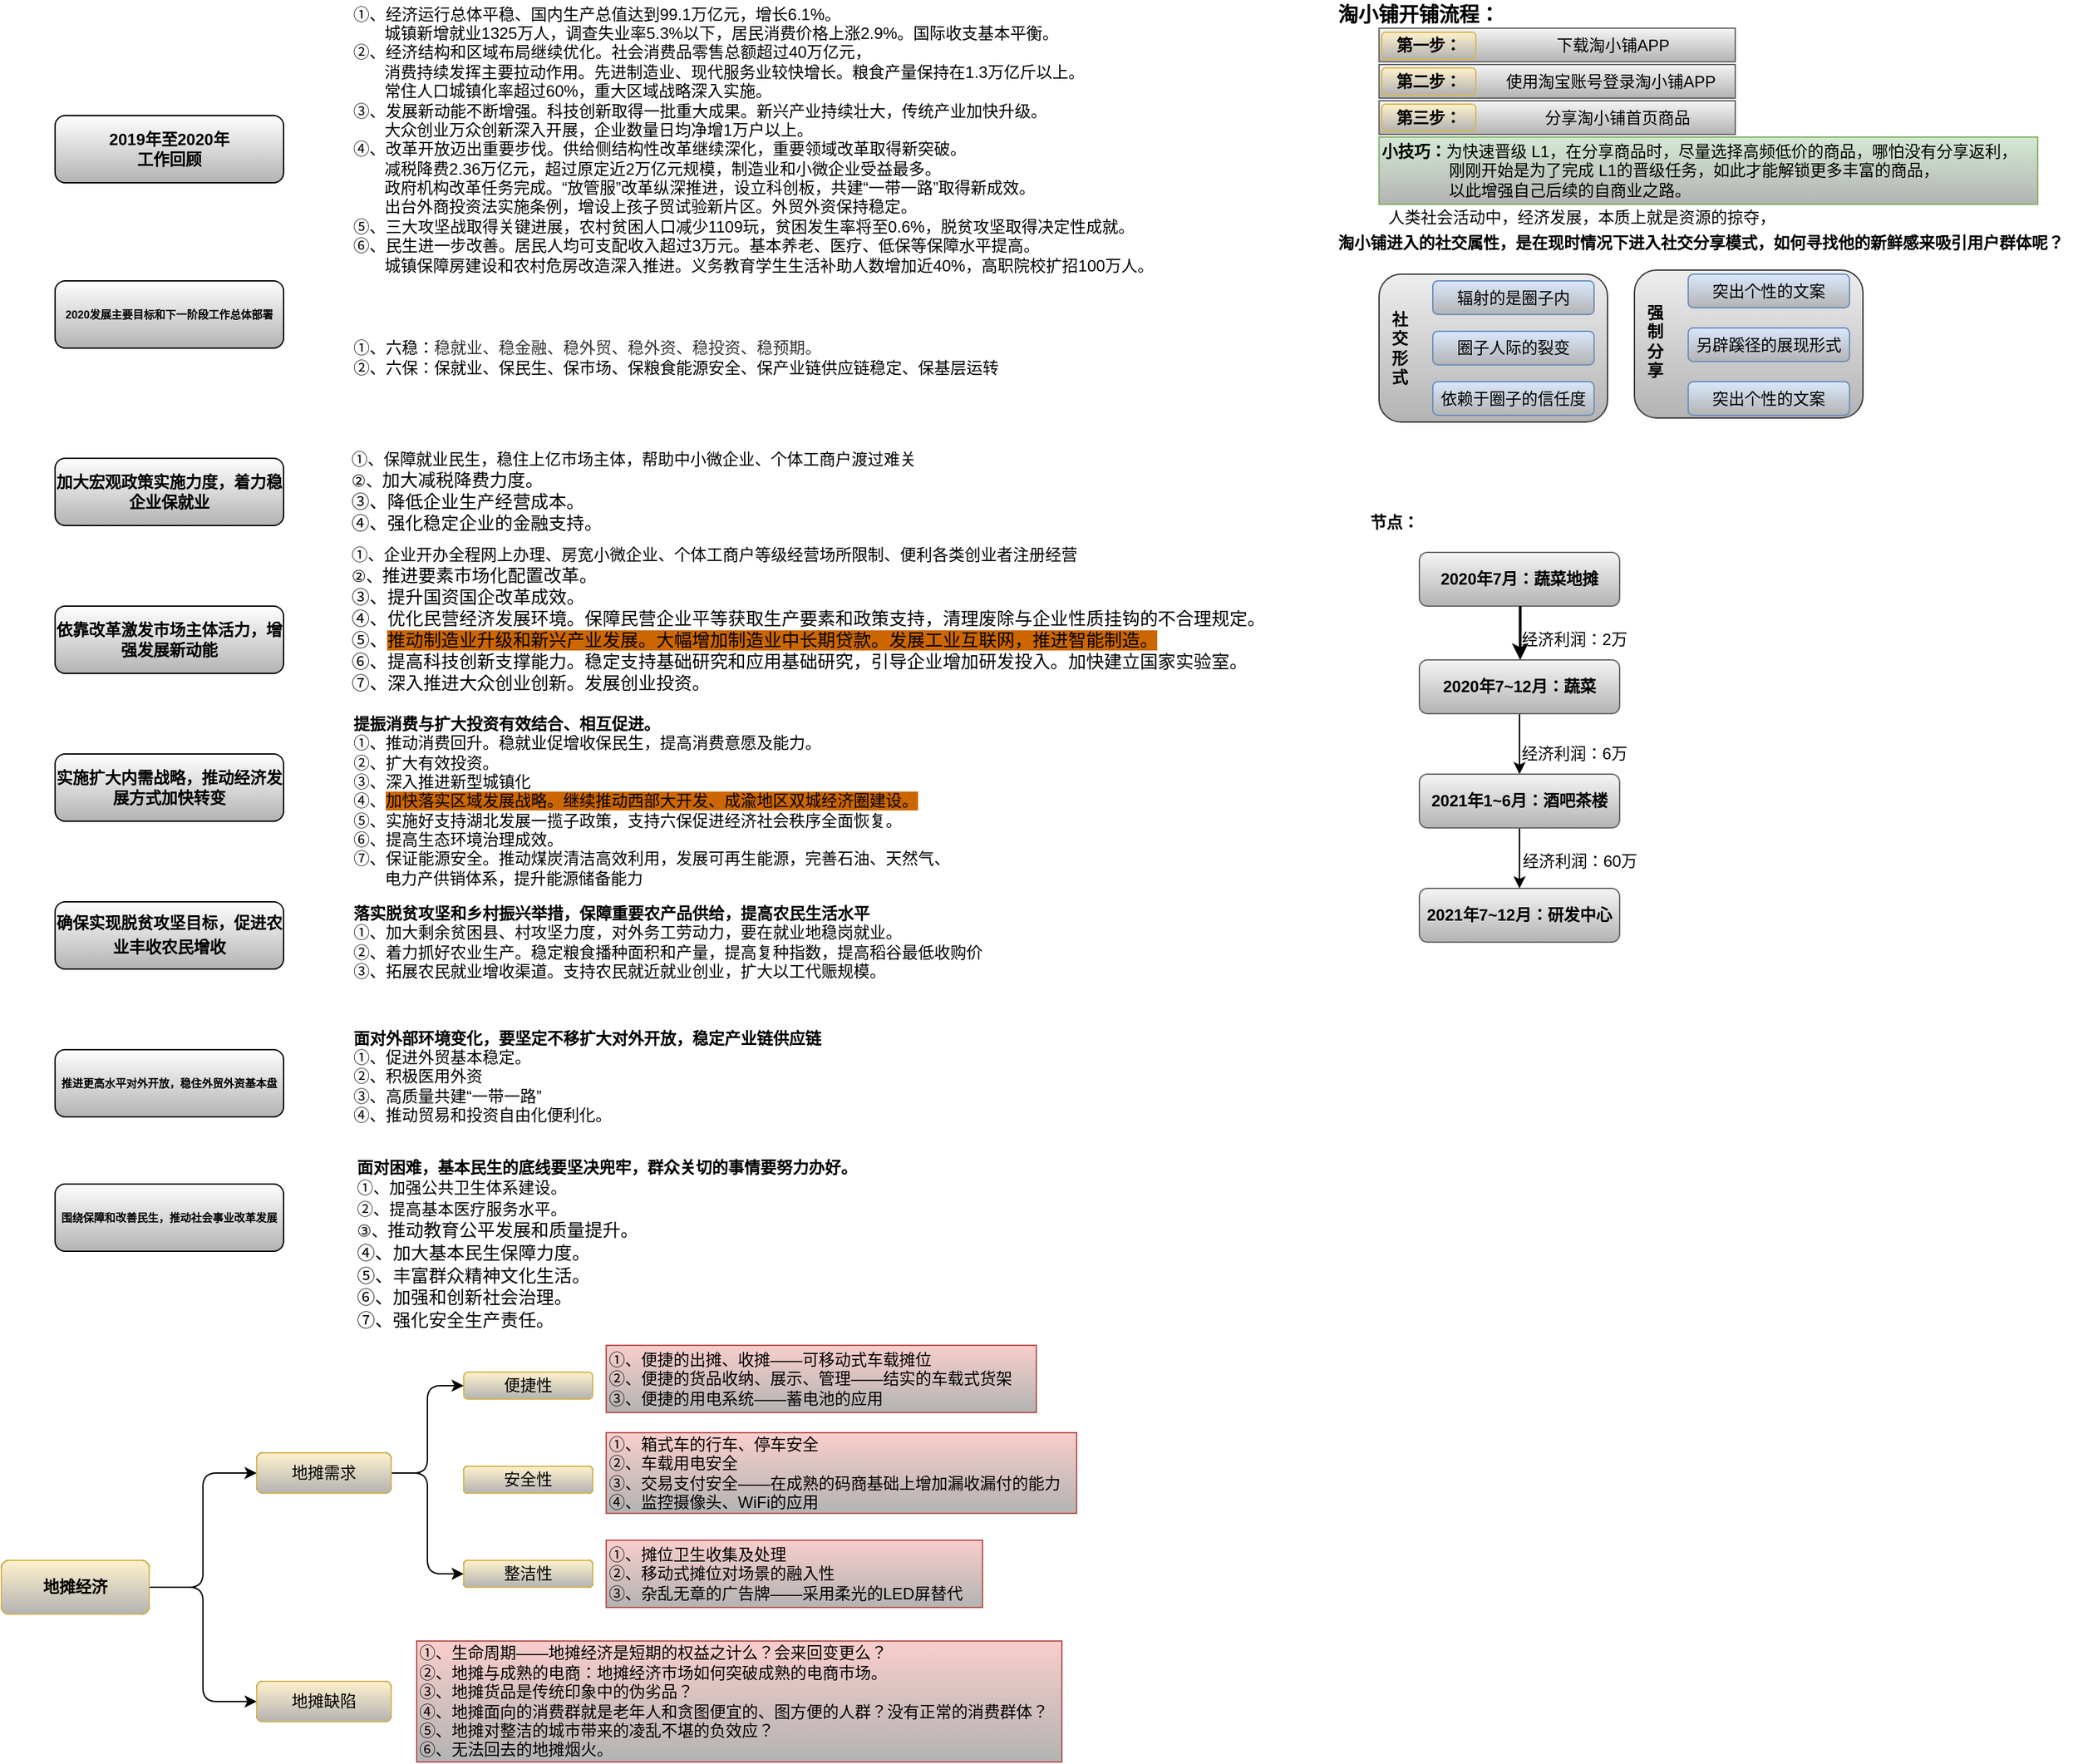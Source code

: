 <mxfile version="13.3.5" type="github">
  <diagram id="1MwcNvDsCMdtUdcm8Kb8" name="第 1 页">
    <mxGraphModel dx="1422" dy="772" grid="1" gridSize="10" guides="1" tooltips="1" connect="1" arrows="1" fold="1" page="1" pageScale="1" pageWidth="827" pageHeight="1169" math="0" shadow="0">
      <root>
        <mxCell id="0" />
        <mxCell id="1" parent="0" />
        <mxCell id="rXQscLowUKTWObVhuTJB-1" value="&amp;nbsp; &amp;nbsp; &amp;nbsp; &amp;nbsp; &amp;nbsp; &amp;nbsp; &amp;nbsp; &amp;nbsp; &amp;nbsp; &amp;nbsp; &amp;nbsp; &amp;nbsp; &amp;nbsp; &amp;nbsp;分享淘小铺首页商品" style="rounded=0;whiteSpace=wrap;html=1;fillColor=#f5f5f5;strokeColor=#666666;gradientColor=#b3b3b3;" parent="1" vertex="1">
          <mxGeometry x="1055" y="164" width="265" height="25" as="geometry" />
        </mxCell>
        <mxCell id="rXQscLowUKTWObVhuTJB-2" value="&amp;nbsp; &amp;nbsp; &amp;nbsp; &amp;nbsp; &amp;nbsp; &amp;nbsp; &amp;nbsp; &amp;nbsp; &amp;nbsp; &amp;nbsp; &amp;nbsp; &amp;nbsp; 使用淘宝账号登录淘小铺APP" style="rounded=0;whiteSpace=wrap;html=1;align=center;fillColor=#f5f5f5;strokeColor=#666666;gradientColor=#b3b3b3;" parent="1" vertex="1">
          <mxGeometry x="1055" y="137" width="265" height="25" as="geometry" />
        </mxCell>
        <mxCell id="rXQscLowUKTWObVhuTJB-3" value="&amp;nbsp; &amp;nbsp; &amp;nbsp; &amp;nbsp; &amp;nbsp; &amp;nbsp; &amp;nbsp; &amp;nbsp; &amp;nbsp; &amp;nbsp; &amp;nbsp; &amp;nbsp; &amp;nbsp;下载淘小铺APP" style="rounded=0;whiteSpace=wrap;html=1;fillColor=#f5f5f5;strokeColor=#666666;gradientColor=#b3b3b3;" parent="1" vertex="1">
          <mxGeometry x="1055" y="110" width="265" height="25" as="geometry" />
        </mxCell>
        <mxCell id="rXQscLowUKTWObVhuTJB-4" value="&lt;div&gt;&lt;div class=&quot;document&quot;&gt;&lt;h6&gt;&lt;span style=&quot;background: transparent ; letter-spacing: 0pt ; vertical-align: baseline&quot;&gt;&lt;font style=&quot;font-size: 12px&quot;&gt;2019年至2020年&lt;br&gt;工作回顾&lt;/font&gt;&lt;/span&gt;&lt;/h6&gt;&lt;/div&gt;&lt;/div&gt;" style="rounded=1;whiteSpace=wrap;html=1;gradientColor=#b3b3b3;" parent="1" vertex="1">
          <mxGeometry x="70" y="175" width="170" height="50" as="geometry" />
        </mxCell>
        <mxCell id="rXQscLowUKTWObVhuTJB-6" value="&lt;div class=&quot;document&quot;&gt;&lt;h6&gt;&lt;div&gt;&lt;div class=&quot;document&quot;&gt;&lt;/div&gt;&lt;/div&gt;&lt;/h6&gt;&lt;h6&gt;&lt;span style=&quot;font-weight: 700 ; font-style: normal ; color: rgb(0 , 0 , 0) ; background: transparent ; letter-spacing: 0pt ; vertical-align: baseline&quot;&gt;&lt;font style=&quot;font-size: 12px&quot;&gt;加大宏观政策实施力度，着力稳企业保就业&lt;/font&gt;&lt;/span&gt;&lt;/h6&gt;&lt;/div&gt;" style="rounded=1;whiteSpace=wrap;html=1;gradientColor=#b3b3b3;" parent="1" vertex="1">
          <mxGeometry x="70" y="430" width="170" height="50" as="geometry" />
        </mxCell>
        <mxCell id="rXQscLowUKTWObVhuTJB-7" value="&lt;div class=&quot;document&quot;&gt;&lt;h6&gt;&lt;div&gt;&lt;div class=&quot;document&quot;&gt;&lt;/div&gt;&lt;/div&gt;&lt;/h6&gt;&lt;h6&gt;&lt;span style=&quot;font-weight: 700 ; font-style: normal ; color: rgb(0 , 0 , 0) ; background: transparent ; letter-spacing: 0pt ; vertical-align: baseline&quot;&gt;&lt;font style=&quot;font-size: 12px&quot;&gt;依靠改革激发市场主体活力，增强发展新动能&lt;/font&gt;&lt;/span&gt;&lt;/h6&gt;&lt;/div&gt;" style="rounded=1;whiteSpace=wrap;html=1;gradientColor=#b3b3b3;" parent="1" vertex="1">
          <mxGeometry x="70" y="540" width="170" height="50" as="geometry" />
        </mxCell>
        <mxCell id="rXQscLowUKTWObVhuTJB-8" value="&lt;div class=&quot;document&quot;&gt;&lt;h6&gt;&lt;div&gt;&lt;div class=&quot;document&quot;&gt;&lt;/div&gt;&lt;/div&gt;&lt;/h6&gt;&lt;h6&gt;&lt;div&gt;&lt;div class=&quot;document&quot;&gt;&lt;/div&gt;&lt;/div&gt;&lt;/h6&gt;&lt;h6&gt;&lt;span style=&quot;font-weight: 700 ; font-style: normal ; color: rgb(0 , 0 , 0) ; background: transparent ; letter-spacing: 0pt ; vertical-align: baseline&quot;&gt;&lt;font style=&quot;font-size: 12px&quot;&gt;实施扩大内需战略，推动经济发展方式加快转变&lt;/font&gt;&lt;/span&gt;&lt;/h6&gt;&lt;/div&gt;" style="rounded=1;whiteSpace=wrap;html=1;gradientColor=#b3b3b3;" parent="1" vertex="1">
          <mxGeometry x="70" y="650" width="170" height="50" as="geometry" />
        </mxCell>
        <mxCell id="rXQscLowUKTWObVhuTJB-9" value="&lt;div class=&quot;document&quot;&gt;&lt;h6&gt;&lt;div&gt;&lt;div class=&quot;document&quot;&gt;&lt;/div&gt;&lt;/div&gt;&lt;/h6&gt;&lt;h6&gt;&lt;div&gt;&lt;div class=&quot;document&quot;&gt;&lt;/div&gt;&lt;/div&gt;&lt;/h6&gt;&lt;h6&gt;&lt;div&gt;&lt;div class=&quot;document&quot;&gt;&lt;/div&gt;&lt;/div&gt;&lt;/h6&gt;&lt;h6&gt;&lt;span style=&quot;font-weight: 700 ; font-style: normal ; color: rgb(0 , 0 , 0) ; background: transparent ; letter-spacing: 0pt ; vertical-align: baseline&quot;&gt;&lt;font style=&quot;font-size: 12px&quot;&gt;确保实现脱贫攻坚目标，促进农业丰收农民增收&lt;/font&gt;&lt;/span&gt;&lt;span style=&quot;font-size: 12pt ; font-family: &amp;#34;microsoft yahei&amp;#34; , , &amp;#34;pingfang sc&amp;#34; , &amp;#34;noto sans cjk sc&amp;#34; , &amp;#34;sf pro&amp;#34; , &amp;#34;roboto&amp;#34; , &amp;#34;droid sans&amp;#34; , &amp;#34;helvetica&amp;#34; , &amp;#34;tahoma&amp;#34; , &amp;#34;arial&amp;#34; , &amp;#34;hiragino sans gb&amp;#34; , &amp;#34;heiti sc&amp;#34; , sans-serif ; font-weight: 700 ; font-style: normal ; color: black ; background: transparent ; letter-spacing: 0pt ; vertical-align: baseline&quot;&gt;&lt;/span&gt;&lt;/h6&gt;&lt;/div&gt;" style="rounded=1;whiteSpace=wrap;html=1;gradientColor=#b3b3b3;" parent="1" vertex="1">
          <mxGeometry x="70" y="760" width="170" height="50" as="geometry" />
        </mxCell>
        <mxCell id="rXQscLowUKTWObVhuTJB-10" value="&lt;div class=&quot;document&quot;&gt;&lt;h6&gt;&lt;div&gt;&lt;div class=&quot;document&quot;&gt;&lt;/div&gt;&lt;/div&gt;&lt;/h6&gt;&lt;h6&gt;&lt;div&gt;&lt;div class=&quot;document&quot;&gt;&lt;/div&gt;&lt;/div&gt;&lt;/h6&gt;&lt;h6&gt;&lt;div&gt;&lt;div class=&quot;document&quot;&gt;&lt;/div&gt;&lt;/div&gt;&lt;/h6&gt;&lt;font style=&quot;font-size: 12px&quot;&gt;&lt;/font&gt;&lt;div&gt;&lt;div class=&quot;document&quot;&gt;&lt;h6&gt;推进更高水平对外开放，稳住外贸外资基本盘&lt;/h6&gt;&lt;/div&gt;&lt;/div&gt;&lt;/div&gt;" style="rounded=1;whiteSpace=wrap;html=1;gradientColor=#b3b3b3;" parent="1" vertex="1">
          <mxGeometry x="70" y="870" width="170" height="50" as="geometry" />
        </mxCell>
        <mxCell id="rXQscLowUKTWObVhuTJB-11" value="&lt;div class=&quot;document&quot;&gt;&lt;h6&gt;&lt;div&gt;&lt;div class=&quot;document&quot;&gt;&lt;/div&gt;&lt;/div&gt;&lt;/h6&gt;&lt;h6&gt;&lt;div&gt;&lt;div class=&quot;document&quot;&gt;&lt;/div&gt;&lt;/div&gt;&lt;/h6&gt;&lt;h6&gt;&lt;div&gt;&lt;div class=&quot;document&quot;&gt;&lt;/div&gt;&lt;/div&gt;&lt;/h6&gt;&lt;font style=&quot;font-size: 12px&quot;&gt;&lt;/font&gt;&lt;div&gt;&lt;div class=&quot;document&quot;&gt;&lt;h6&gt;围绕保障和改善民生，推动社会事业改革发展&lt;/h6&gt;&lt;/div&gt;&lt;/div&gt;&lt;/div&gt;" style="rounded=1;whiteSpace=wrap;html=1;gradientColor=#b3b3b3;" parent="1" vertex="1">
          <mxGeometry x="70" y="970" width="170" height="50" as="geometry" />
        </mxCell>
        <mxCell id="rXQscLowUKTWObVhuTJB-12" value="&amp;nbsp; &amp;nbsp;①、六稳：&lt;span style=&quot;color: rgb(51 , 51 , 51) ; font-family: &amp;#34;arial&amp;#34; ; background-color: rgb(255 , 255 , 255)&quot;&gt;&lt;font style=&quot;font-size: 12px&quot;&gt;稳就业、稳金融、稳外贸、稳外资、稳投资、稳预期。&lt;/font&gt;&lt;/span&gt;&lt;br&gt;&amp;nbsp; &amp;nbsp;②、六保：保就业、保民生、保市场、保粮食能源安全、保产业链供应链稳定、保基层运转" style="text;html=1;align=left;verticalAlign=middle;resizable=0;points=[];autosize=1;gradientColor=#b3b3b3;" parent="1" vertex="1">
          <mxGeometry x="280" y="340" width="510" height="30" as="geometry" />
        </mxCell>
        <mxCell id="rXQscLowUKTWObVhuTJB-13" value="&lt;div style=&quot;text-align: left&quot;&gt;&lt;span&gt;①、保障就业民生，稳住上亿市场主体，帮助中小微企业、个体工商户渡过难关&lt;br&gt;②、&lt;/span&gt;&lt;span style=&quot;background-color: transparent ; font-size: 10pt ; letter-spacing: 0pt ; text-indent: 42.667px&quot;&gt;加大减税降费力度。&lt;/span&gt;&lt;/div&gt;&lt;div style=&quot;text-align: left&quot;&gt;&lt;span style=&quot;background-color: transparent ; font-size: 10pt ; letter-spacing: 0pt ; text-indent: 42.667px&quot;&gt;③、&lt;/span&gt;&lt;span style=&quot;background-color: transparent ; font-size: 10pt ; letter-spacing: 0pt ; text-indent: 42.667px&quot;&gt;降低企业生产经营成本。&lt;/span&gt;&lt;/div&gt;&lt;div style=&quot;text-align: left&quot;&gt;&lt;span style=&quot;background-color: transparent ; font-size: 10pt ; letter-spacing: 0pt ; text-indent: 42.667px&quot;&gt;④、强化稳定企业的金融支持。&lt;/span&gt;&lt;/div&gt;" style="text;html=1;align=center;verticalAlign=middle;resizable=0;points=[];autosize=1;gradientColor=#b3b3b3;" parent="1" vertex="1">
          <mxGeometry x="280" y="425" width="440" height="60" as="geometry" />
        </mxCell>
        <mxCell id="rXQscLowUKTWObVhuTJB-14" value="&lt;div style=&quot;text-align: left&quot;&gt;&lt;span&gt;①、企业开办全程网上办理、房宽小微企业、个体工商户等级经营场所限制、便利各类创业者注册经营&lt;/span&gt;&lt;/div&gt;&lt;div style=&quot;text-align: left&quot;&gt;&lt;span&gt;②、&lt;/span&gt;&lt;span style=&quot;background-color: transparent ; font-size: 10pt ; letter-spacing: 0pt ; text-indent: 42.667px&quot;&gt;推进要素市场化配置改革。&lt;br&gt;③、提升国资国企改革成效。&lt;/span&gt;&lt;/div&gt;&lt;div style=&quot;text-align: left&quot;&gt;&lt;span style=&quot;background-color: transparent ; font-size: 10pt ; letter-spacing: 0pt ; text-indent: 42.667px&quot;&gt;④、优化民营经济发展环境。保障民营企业平等获取生产要素和政策支持，清理废除与企业性质挂钩的不合理规定。&lt;/span&gt;&lt;/div&gt;&lt;div style=&quot;text-align: left&quot;&gt;&lt;span style=&quot;font-size: 10pt ; letter-spacing: 0pt ; text-indent: 42.667px&quot;&gt;⑤、&lt;font style=&quot;background-color: rgb(204 , 102 , 0)&quot;&gt;推动制造业升级和新兴产业发展。大幅增加制造业中长期贷款。发展工业互联网，推进智能制造。&lt;/font&gt;&lt;br&gt;⑥、提高科技创新支撑能力。稳定支持基础研究和应用基础研究，引导企业增加研发投入。加快建立国家实验室。&lt;br&gt;⑦、深入推进大众创业创新。发展创业投资。&lt;/span&gt;&lt;/div&gt;" style="text;html=1;align=center;verticalAlign=middle;resizable=0;points=[];autosize=1;gradientColor=#b3b3b3;" parent="1" vertex="1">
          <mxGeometry x="280" y="500" width="700" height="100" as="geometry" />
        </mxCell>
        <mxCell id="rXQscLowUKTWObVhuTJB-15" value="&lt;b&gt;提振消费与扩大投资有效结合、相互促进。&lt;/b&gt;&lt;br&gt;①、推动消费回升。稳就业促增收保民生，提高消费意愿及能力。&lt;br&gt;②、扩大有效投资。&lt;br&gt;③、深入推进新型城镇化&lt;br&gt;④、&lt;span style=&quot;background-color: rgb(204 , 102 , 0)&quot;&gt;加快落实区域发展战略。继续推动西部大开发、成渝地区双城经济圈建设。&lt;/span&gt;&lt;br&gt;⑤、实施好支持湖北发展一揽子政策，支持六保促进经济社会秩序全面恢复。&lt;br&gt;⑥、提高生态环境治理成效。&lt;br&gt;⑦、保证能源安全。推动煤炭清洁高效利用，发展可再生能源，完善石油、天然气、&lt;br&gt;&amp;nbsp; &amp;nbsp; &amp;nbsp; &amp;nbsp;电力产供销体系，提升能源储备能力" style="text;html=1;align=left;verticalAlign=middle;resizable=0;points=[];autosize=1;gradientColor=#b3b3b3;" parent="1" vertex="1">
          <mxGeometry x="290" y="620" width="460" height="130" as="geometry" />
        </mxCell>
        <mxCell id="rXQscLowUKTWObVhuTJB-16" value="&lt;b&gt;落实脱贫攻坚和乡村振兴举措，保障重要农产品供给，提高农民生活水平&lt;br&gt;&lt;/b&gt;①、加大剩余贫困县、村攻坚力度，对外务工劳动力，要在就业地稳岗就业。&lt;br&gt;②、着力抓好农业生产。稳定粮食播种面积和产量，提高复种指数，提高稻谷最低收购价&lt;br&gt;③、拓展农民就业增收渠道。支持农民就近就业创业，扩大以工代赈规模。" style="text;html=1;align=left;verticalAlign=middle;resizable=0;points=[];autosize=1;gradientColor=#b3b3b3;" parent="1" vertex="1">
          <mxGeometry x="290" y="760" width="480" height="60" as="geometry" />
        </mxCell>
        <mxCell id="rXQscLowUKTWObVhuTJB-17" value="&lt;b&gt;面对外部环境变化，要坚定不移扩大对外开放，稳定产业链供应链&lt;/b&gt;&lt;br&gt;①、促进外贸基本稳定。&lt;br&gt;②、积极医用外资&lt;br&gt;③、高质量共建“一带一路”&lt;br&gt;④、推动贸易和投资自由化便利化。" style="text;html=1;align=left;verticalAlign=middle;resizable=0;points=[];autosize=1;gradientColor=#b3b3b3;" parent="1" vertex="1">
          <mxGeometry x="290" y="850" width="360" height="80" as="geometry" />
        </mxCell>
        <mxCell id="rXQscLowUKTWObVhuTJB-18" value="&lt;div style=&quot;text-align: left&quot;&gt;&lt;span&gt;①、经济运行总体平稳、国内生产总值达到99.1万亿元，增长6.1%。&lt;/span&gt;&lt;/div&gt;&lt;font style=&quot;font-size: 12px&quot;&gt;&lt;div style=&quot;text-align: left&quot;&gt;&lt;span&gt;&amp;nbsp; &amp;nbsp; &amp;nbsp; &amp;nbsp;城镇新增就业1325万人，调查失业率5.3%以下，居民消费价格上涨2.9%。国际收支基本平衡。&lt;/span&gt;&lt;/div&gt;&lt;div style=&quot;text-align: left&quot;&gt;&lt;span&gt;②、经济结构和区域布局继续优化。社会消费品零售总额超过40万亿元，&lt;br&gt;&amp;nbsp; &amp;nbsp; &amp;nbsp; &amp;nbsp;消费持续发挥主要拉动作用。先进制造业、现代服务业较快增长。粮食产量保持在1.3万亿斤以上。&lt;br&gt;&amp;nbsp; &amp;nbsp; &amp;nbsp; &amp;nbsp;常住人口城镇化率超过60%，重大区域战略深入实施。&lt;br&gt;③、发展新动能不断增强。科技创新取得一批重大成果。新兴产业持续壮大，传统产业加快升级。&lt;br&gt;&amp;nbsp; &amp;nbsp; &amp;nbsp; &amp;nbsp;大众创业万众创新深入开展，企业数量日均净增1万户以上。&lt;/span&gt;&lt;/div&gt;&lt;div style=&quot;text-align: left&quot;&gt;&lt;span&gt;④、改革开放迈出重要步伐。供给侧结构性改革继续深化，重要领域改革取得新突破。&lt;/span&gt;&lt;/div&gt;&lt;div style=&quot;text-align: left&quot;&gt;&lt;span&gt;&amp;nbsp; &amp;nbsp; &amp;nbsp; &amp;nbsp;减税降费2.36万亿元，超过原定近2万亿元规模，制造业和小微企业受益最多。&lt;br&gt;&amp;nbsp; &amp;nbsp; &amp;nbsp; &amp;nbsp;政府机构改革任务完成。“放管服”改革纵深推进，设立科创板，共建“一带一路”取得新成效。&lt;/span&gt;&lt;/div&gt;&lt;div style=&quot;text-align: left&quot;&gt;&lt;span&gt;&amp;nbsp; &amp;nbsp; &amp;nbsp; &amp;nbsp;出台外商投资法实施条例，增设上孩子贸试验新片区。外贸外资保持稳定。&lt;/span&gt;&lt;/div&gt;&lt;div style=&quot;text-align: left&quot;&gt;&lt;span&gt;⑤、三大攻坚战取得关键进展，农村贫困人口减少1109玩，贫困发生率将至0.6%，脱贫攻坚取得决定性成就。&lt;/span&gt;&lt;/div&gt;&lt;div style=&quot;text-align: left&quot;&gt;&lt;span&gt;⑥、民生进一步改善。居民人均可支配收入超过3万元。基本养老、医疗、低保等保障水平提高。&lt;/span&gt;&lt;/div&gt;&lt;div style=&quot;text-align: left&quot;&gt;&lt;span&gt;&amp;nbsp; &amp;nbsp; &amp;nbsp; &amp;nbsp;城镇保障房建设和农村危房改造深入推进。义务教育学生生活补助人数增加近40%，高职院校扩招100万人。&lt;/span&gt;&lt;/div&gt;&lt;div style=&quot;text-align: left&quot;&gt;&lt;span&gt;&lt;br&gt;&lt;/span&gt;&lt;/div&gt;&lt;/font&gt;" style="text;html=1;align=center;verticalAlign=middle;resizable=0;points=[];autosize=1;gradientColor=#b3b3b3;" parent="1" vertex="1">
          <mxGeometry x="284" y="90" width="610" height="220" as="geometry" />
        </mxCell>
        <mxCell id="rXQscLowUKTWObVhuTJB-19" value="&lt;div class=&quot;document&quot;&gt;&lt;p class=&quot;paragraph text-align-type-left pap-line-1.3 pap-line-rule-auto pap-spacing-before-0pt pap-spacing-after-0pt pap-firstline-indent-32pt&quot; style=&quot;line-height: 130% ; margin-top: 0px ; margin-bottom: 0px ; text-indent: 42.667px&quot;&gt;&lt;span style=&quot;background: transparent ; letter-spacing: 0pt ; vertical-align: baseline&quot;&gt;&lt;b&gt;&lt;font style=&quot;font-size: 12px&quot;&gt;面对困难，基本民生的底线要坚决兜牢，群众关切的事情要努力办好。&lt;/font&gt;&lt;/b&gt;&lt;/span&gt;&lt;/p&gt;&lt;p class=&quot;paragraph text-align-type-left pap-line-1.3 pap-line-rule-auto pap-spacing-before-0pt pap-spacing-after-0pt pap-firstline-indent-32pt&quot; style=&quot;line-height: 130% ; margin-top: 0px ; margin-bottom: 0px ; text-indent: 42.667px&quot;&gt;&lt;span style=&quot;background: transparent ; letter-spacing: 0pt ; vertical-align: baseline&quot;&gt;&lt;font style=&quot;font-size: 12px&quot;&gt;①、加强公共卫生体系建设。&lt;/font&gt;&lt;/span&gt;&lt;/p&gt;&lt;p class=&quot;paragraph text-align-type-left pap-line-1.3 pap-line-rule-auto pap-spacing-before-0pt pap-spacing-after-0pt pap-firstline-indent-32pt&quot; style=&quot;line-height: 130% ; margin-top: 0px ; margin-bottom: 0px ; text-indent: 42.667px&quot;&gt;&lt;span style=&quot;background: transparent ; letter-spacing: 0pt ; vertical-align: baseline&quot;&gt;&lt;font style=&quot;font-size: 12px&quot;&gt;②、提高基本医疗服务水平。&lt;/font&gt;&lt;/span&gt;&lt;/p&gt;&lt;p class=&quot;paragraph text-align-type-left pap-line-1.3 pap-line-rule-auto pap-spacing-before-0pt pap-spacing-after-0pt pap-firstline-indent-32pt&quot; style=&quot;line-height: 130% ; margin-top: 0px ; margin-bottom: 0px ; text-indent: 42.667px&quot;&gt;③、&lt;span style=&quot;background-color: transparent ; font-size: 10pt ; letter-spacing: 0pt ; text-indent: 42.667px&quot;&gt;推动教育公平发展和质量提升。&lt;/span&gt;&lt;/p&gt;&lt;p class=&quot;paragraph text-align-type-left pap-line-1.3 pap-line-rule-auto pap-spacing-before-0pt pap-spacing-after-0pt pap-firstline-indent-32pt&quot; style=&quot;line-height: 130% ; margin-top: 0px ; margin-bottom: 0px ; text-indent: 42.667px&quot;&gt;&lt;span style=&quot;background-color: transparent ; font-size: 10pt ; letter-spacing: 0pt ; text-indent: 42.667px&quot;&gt;④、&lt;/span&gt;&lt;span style=&quot;background-color: transparent ; font-size: 10pt ; letter-spacing: 0pt ; text-indent: 42.667px&quot;&gt;加大基本民生保障力度。&lt;/span&gt;&lt;/p&gt;&lt;p class=&quot;paragraph text-align-type-left pap-line-1.3 pap-line-rule-auto pap-spacing-before-0pt pap-spacing-after-0pt pap-firstline-indent-32pt&quot; style=&quot;line-height: 130% ; margin-top: 0px ; margin-bottom: 0px ; text-indent: 42.667px&quot;&gt;&lt;span style=&quot;background-color: transparent ; font-size: 10pt ; letter-spacing: 0pt ; text-indent: 42.667px&quot;&gt;⑤、&lt;/span&gt;&lt;span style=&quot;background-color: transparent ; font-size: 10pt ; letter-spacing: 0pt ; text-indent: 42.667px&quot;&gt;丰富群众精神文化生活。&lt;/span&gt;&lt;/p&gt;&lt;p class=&quot;paragraph text-align-type-left pap-line-1.3 pap-line-rule-auto pap-spacing-before-0pt pap-spacing-after-0pt pap-firstline-indent-32pt&quot; style=&quot;line-height: 130% ; margin-top: 0px ; margin-bottom: 0px ; text-indent: 42.667px&quot;&gt;&lt;span style=&quot;background-color: transparent ; font-size: 10pt ; letter-spacing: 0pt ; text-indent: 42.667px&quot;&gt;⑥、加强和创新社会治理。&lt;/span&gt;&lt;/p&gt;&lt;p class=&quot;paragraph text-align-type-left pap-line-1.3 pap-line-rule-auto pap-spacing-before-0pt pap-spacing-after-0pt pap-firstline-indent-32pt&quot; style=&quot;line-height: 130% ; margin-top: 0px ; margin-bottom: 0px ; text-indent: 42.667px&quot;&gt;&lt;span style=&quot;background-color: transparent ; font-size: 10pt ; letter-spacing: 0pt ; text-indent: 42.667px&quot;&gt;⑦、强化安全生产责任。&lt;/span&gt;&lt;/p&gt;&lt;/div&gt;" style="text;html=1;align=left;verticalAlign=middle;resizable=0;points=[];autosize=1;gradientColor=#b3b3b3;" parent="1" vertex="1">
          <mxGeometry x="250" y="950" width="430" height="130" as="geometry" />
        </mxCell>
        <mxCell id="rXQscLowUKTWObVhuTJB-20" value="地摊经济" style="rounded=1;whiteSpace=wrap;html=1;fontStyle=1;gradientColor=#b3b3b3;" parent="1" vertex="1">
          <mxGeometry x="30" y="1250" width="110" height="40" as="geometry" />
        </mxCell>
        <mxCell id="rXQscLowUKTWObVhuTJB-21" value="地摊需求" style="rounded=1;whiteSpace=wrap;html=1;gradientColor=#b3b3b3;" parent="1" vertex="1">
          <mxGeometry x="220" y="1170" width="100" height="30" as="geometry" />
        </mxCell>
        <mxCell id="rXQscLowUKTWObVhuTJB-22" value="地摊缺陷" style="rounded=1;whiteSpace=wrap;html=1;gradientColor=#b3b3b3;" parent="1" vertex="1">
          <mxGeometry x="220" y="1340" width="100" height="30" as="geometry" />
        </mxCell>
        <mxCell id="rXQscLowUKTWObVhuTJB-23" value="便捷性" style="rounded=1;whiteSpace=wrap;html=1;fillColor=#fff2cc;strokeColor=#d6b656;gradientColor=#b3b3b3;" parent="1" vertex="1">
          <mxGeometry x="374" y="1110" width="96" height="20" as="geometry" />
        </mxCell>
        <mxCell id="rXQscLowUKTWObVhuTJB-24" value="安全性" style="rounded=1;whiteSpace=wrap;html=1;gradientColor=#b3b3b3;" parent="1" vertex="1">
          <mxGeometry x="374" y="1180" width="96" height="20" as="geometry" />
        </mxCell>
        <mxCell id="rXQscLowUKTWObVhuTJB-25" value="整洁性" style="rounded=1;whiteSpace=wrap;html=1;gradientColor=#b3b3b3;" parent="1" vertex="1">
          <mxGeometry x="374" y="1250" width="96" height="20" as="geometry" />
        </mxCell>
        <mxCell id="rXQscLowUKTWObVhuTJB-26" value="①、便捷的出摊、收摊——可移动式车载摊位&lt;br&gt;②、便捷的货品收纳、展示、管理——结实的车载式货架&lt;br&gt;③、便捷的用电系统——蓄电池的应用" style="text;html=1;align=left;verticalAlign=middle;resizable=0;points=[];autosize=1;gradientColor=#b3b3b3;" parent="1" vertex="1">
          <mxGeometry x="480" y="1090" width="320" height="50" as="geometry" />
        </mxCell>
        <mxCell id="rXQscLowUKTWObVhuTJB-27" value="①、箱式车的行车、停车安全&lt;br&gt;②、车载用电安全&lt;br&gt;③、交易支付安全——在成熟的码商基础上增加漏收漏付的能力&lt;br&gt;④、监控摄像头、WiFi的应用" style="text;html=1;align=left;verticalAlign=middle;resizable=0;points=[];autosize=1;gradientColor=#b3b3b3;" parent="1" vertex="1">
          <mxGeometry x="480" y="1155" width="350" height="60" as="geometry" />
        </mxCell>
        <mxCell id="rXQscLowUKTWObVhuTJB-28" value="①、摊位卫生收集及处理&lt;br&gt;②、移动式摊位对场景的融入性&lt;br&gt;③、杂乱无章的广告牌——采用柔光的LED屏替代" style="text;html=1;align=left;verticalAlign=middle;resizable=0;points=[];autosize=1;fillColor=#f8cecc;strokeColor=#b85450;gradientColor=#b3b3b3;" parent="1" vertex="1">
          <mxGeometry x="480" y="1235" width="280" height="50" as="geometry" />
        </mxCell>
        <mxCell id="rXQscLowUKTWObVhuTJB-29" value="①、生命周期——地摊经济是短期的权益之计么？会来回变更么？&lt;br&gt;②、地摊与成熟的电商：地摊经济市场如何突破成熟的电商市场。&lt;br&gt;③、地摊货品是传统印象中的伪劣品？&lt;br&gt;④、地摊面向的消费群就是老年人和贪图便宜的、图方便的人群？没有正常的消费群体？&lt;br&gt;⑤、地摊对整洁的城市带来的凌乱不堪的负效应？&lt;br&gt;⑥、无法回去的地摊烟火。" style="text;html=1;align=left;verticalAlign=middle;resizable=0;points=[];autosize=1;fillColor=#f8cecc;strokeColor=#b85450;gradientColor=#b3b3b3;" parent="1" vertex="1">
          <mxGeometry x="339" y="1310" width="480" height="90" as="geometry" />
        </mxCell>
        <mxCell id="rXQscLowUKTWObVhuTJB-30" value="" style="edgeStyle=elbowEdgeStyle;elbow=horizontal;endArrow=classic;html=1;exitX=1;exitY=0.5;exitDx=0;exitDy=0;entryX=0;entryY=0.5;entryDx=0;entryDy=0;gradientColor=#b3b3b3;" parent="1" source="rXQscLowUKTWObVhuTJB-20" target="rXQscLowUKTWObVhuTJB-21" edge="1">
          <mxGeometry width="50" height="50" relative="1" as="geometry">
            <mxPoint x="130" y="1280" as="sourcePoint" />
            <mxPoint x="180" y="1230" as="targetPoint" />
          </mxGeometry>
        </mxCell>
        <mxCell id="rXQscLowUKTWObVhuTJB-31" value="" style="edgeStyle=elbowEdgeStyle;elbow=horizontal;endArrow=classic;html=1;exitX=1;exitY=0.5;exitDx=0;exitDy=0;entryX=0;entryY=0.5;entryDx=0;entryDy=0;gradientColor=#b3b3b3;" parent="1" source="rXQscLowUKTWObVhuTJB-20" target="rXQscLowUKTWObVhuTJB-22" edge="1">
          <mxGeometry width="50" height="50" relative="1" as="geometry">
            <mxPoint x="150" y="1280" as="sourcePoint" />
            <mxPoint x="230" y="1195" as="targetPoint" />
          </mxGeometry>
        </mxCell>
        <mxCell id="rXQscLowUKTWObVhuTJB-32" value="" style="edgeStyle=elbowEdgeStyle;elbow=horizontal;endArrow=classic;html=1;exitX=1;exitY=0.5;exitDx=0;exitDy=0;entryX=0;entryY=0.5;entryDx=0;entryDy=0;gradientColor=#b3b3b3;" parent="1" source="rXQscLowUKTWObVhuTJB-21" target="rXQscLowUKTWObVhuTJB-23" edge="1">
          <mxGeometry width="50" height="50" relative="1" as="geometry">
            <mxPoint x="160" y="1290" as="sourcePoint" />
            <mxPoint x="240" y="1205" as="targetPoint" />
          </mxGeometry>
        </mxCell>
        <mxCell id="rXQscLowUKTWObVhuTJB-33" value="" style="edgeStyle=elbowEdgeStyle;elbow=horizontal;endArrow=classic;html=1;exitX=1;exitY=0.5;exitDx=0;exitDy=0;entryX=0;entryY=0.5;entryDx=0;entryDy=0;gradientColor=#b3b3b3;" parent="1" source="rXQscLowUKTWObVhuTJB-21" target="rXQscLowUKTWObVhuTJB-25" edge="1">
          <mxGeometry width="50" height="50" relative="1" as="geometry">
            <mxPoint x="330" y="1195" as="sourcePoint" />
            <mxPoint x="384" y="1130" as="targetPoint" />
          </mxGeometry>
        </mxCell>
        <mxCell id="rXQscLowUKTWObVhuTJB-34" value="&lt;b&gt;第一步：&lt;/b&gt;" style="rounded=1;whiteSpace=wrap;html=1;fillColor=#fff2cc;strokeColor=#d6b656;gradientColor=#b3b3b3;" parent="1" vertex="1">
          <mxGeometry x="1057" y="113" width="70" height="20" as="geometry" />
        </mxCell>
        <mxCell id="rXQscLowUKTWObVhuTJB-35" value="&lt;font style=&quot;vertical-align: inherit&quot;&gt;&lt;font style=&quot;vertical-align: inherit&quot;&gt;&lt;b&gt;&lt;font style=&quot;vertical-align: inherit&quot;&gt;&lt;font style=&quot;vertical-align: inherit&quot;&gt;淘小铺开铺流程：&lt;/font&gt;&lt;/font&gt;&lt;/b&gt;&lt;/font&gt;&lt;/font&gt;" style="text;html=1;align=center;verticalAlign=middle;resizable=0;points=[];autosize=1;fontSize=15;gradientColor=#b3b3b3;" parent="1" vertex="1">
          <mxGeometry x="1029" y="89" width="110" height="20" as="geometry" />
        </mxCell>
        <mxCell id="rXQscLowUKTWObVhuTJB-36" value="第二步：" style="rounded=1;whiteSpace=wrap;html=1;fillColor=#fff2cc;strokeColor=#d6b656;fontStyle=1;gradientColor=#b3b3b3;" parent="1" vertex="1">
          <mxGeometry x="1057" y="139.5" width="70" height="20" as="geometry" />
        </mxCell>
        <mxCell id="rXQscLowUKTWObVhuTJB-37" value="第三步：" style="rounded=1;whiteSpace=wrap;html=1;fillColor=#fff2cc;strokeColor=#d6b656;fontStyle=1;gradientColor=#b3b3b3;" parent="1" vertex="1">
          <mxGeometry x="1057" y="166.5" width="70" height="20" as="geometry" />
        </mxCell>
        <mxCell id="rXQscLowUKTWObVhuTJB-38" value="&lt;b&gt;小技巧：&lt;/b&gt;为快速晋级 L1，在分享商品时，尽量选择高频低价的商品，哪怕没有分享返利，&lt;br&gt;&amp;nbsp; &amp;nbsp; &amp;nbsp; &amp;nbsp; &amp;nbsp; &amp;nbsp; &amp;nbsp; &amp;nbsp;刚刚开始是为了完成 L1的晋级任务，如此才能解锁更多丰富的商品，&lt;br&gt;&amp;nbsp; &amp;nbsp; &amp;nbsp; &amp;nbsp; &amp;nbsp; &amp;nbsp; &amp;nbsp; &amp;nbsp;以此增强自己后续的自商业之路。" style="text;html=1;align=left;verticalAlign=middle;resizable=0;points=[];autosize=1;fillColor=#d5e8d4;strokeColor=#82b366;gradientColor=#b3b3b3;" parent="1" vertex="1">
          <mxGeometry x="1055" y="191" width="490" height="50" as="geometry" />
        </mxCell>
        <mxCell id="rXQscLowUKTWObVhuTJB-39" value="&lt;b&gt;淘小铺进入的社交属性，是在现时情况下进入社交分享模式，如何寻找他的新鲜感来吸引用户群体呢？&lt;/b&gt;&lt;br&gt;" style="text;html=1;align=center;verticalAlign=middle;resizable=0;points=[];autosize=1;gradientColor=#b3b3b3;" parent="1" vertex="1">
          <mxGeometry x="1014" y="260" width="560" height="20" as="geometry" />
        </mxCell>
        <mxCell id="rXQscLowUKTWObVhuTJB-40" value="" style="rounded=1;whiteSpace=wrap;html=1;fillColor=#eeeeee;strokeColor=#36393d;gradientColor=#b3b3b3;" parent="1" vertex="1">
          <mxGeometry x="1245" y="290" width="170" height="110" as="geometry" />
        </mxCell>
        <mxCell id="rXQscLowUKTWObVhuTJB-41" value="突出个性的文案" style="rounded=1;whiteSpace=wrap;html=1;fillColor=#dae8fc;strokeColor=#6c8ebf;gradientColor=#b3b3b3;" parent="1" vertex="1">
          <mxGeometry x="1285" y="293" width="120" height="25" as="geometry" />
        </mxCell>
        <mxCell id="rXQscLowUKTWObVhuTJB-42" value="另辟蹊径的展现形式" style="rounded=1;whiteSpace=wrap;html=1;fillColor=#dae8fc;strokeColor=#6c8ebf;gradientColor=#b3b3b3;" parent="1" vertex="1">
          <mxGeometry x="1285" y="333" width="120" height="25" as="geometry" />
        </mxCell>
        <mxCell id="rXQscLowUKTWObVhuTJB-43" value="突出个性的文案" style="rounded=1;whiteSpace=wrap;html=1;fillColor=#dae8fc;strokeColor=#6c8ebf;gradientColor=#b3b3b3;" parent="1" vertex="1">
          <mxGeometry x="1285" y="373" width="120" height="25" as="geometry" />
        </mxCell>
        <mxCell id="rXQscLowUKTWObVhuTJB-44" value="地摊经济" style="rounded=1;whiteSpace=wrap;html=1;fontStyle=1;fillColor=#fff2cc;strokeColor=#d6b656;gradientColor=#b3b3b3;" parent="1" vertex="1">
          <mxGeometry x="30" y="1250" width="110" height="40" as="geometry" />
        </mxCell>
        <mxCell id="rXQscLowUKTWObVhuTJB-45" value="地摊需求" style="rounded=1;whiteSpace=wrap;html=1;fillColor=#fff2cc;strokeColor=#d6b656;gradientColor=#b3b3b3;" parent="1" vertex="1">
          <mxGeometry x="220" y="1170" width="100" height="30" as="geometry" />
        </mxCell>
        <mxCell id="rXQscLowUKTWObVhuTJB-46" value="地摊缺陷" style="rounded=1;whiteSpace=wrap;html=1;fillColor=#fff2cc;strokeColor=#d6b656;gradientColor=#b3b3b3;" parent="1" vertex="1">
          <mxGeometry x="220" y="1340" width="100" height="30" as="geometry" />
        </mxCell>
        <mxCell id="rXQscLowUKTWObVhuTJB-47" value="整洁性" style="rounded=1;whiteSpace=wrap;html=1;fillColor=#fff2cc;strokeColor=#d6b656;gradientColor=#b3b3b3;" parent="1" vertex="1">
          <mxGeometry x="374" y="1250" width="96" height="20" as="geometry" />
        </mxCell>
        <mxCell id="rXQscLowUKTWObVhuTJB-48" value="安全性" style="rounded=1;whiteSpace=wrap;html=1;fillColor=#fff2cc;strokeColor=#d6b656;gradientColor=#b3b3b3;" parent="1" vertex="1">
          <mxGeometry x="374" y="1180" width="96" height="20" as="geometry" />
        </mxCell>
        <mxCell id="rXQscLowUKTWObVhuTJB-49" value="①、便捷的出摊、收摊——可移动式车载摊位&lt;br&gt;②、便捷的货品收纳、展示、管理——结实的车载式货架&lt;br&gt;③、便捷的用电系统——蓄电池的应用" style="text;html=1;align=left;verticalAlign=middle;resizable=0;points=[];autosize=1;fillColor=#f8cecc;strokeColor=#b85450;gradientColor=#b3b3b3;" parent="1" vertex="1">
          <mxGeometry x="480" y="1090" width="320" height="50" as="geometry" />
        </mxCell>
        <mxCell id="rXQscLowUKTWObVhuTJB-50" value="①、箱式车的行车、停车安全&lt;br&gt;②、车载用电安全&lt;br&gt;③、交易支付安全——在成熟的码商基础上增加漏收漏付的能力&lt;br&gt;④、监控摄像头、WiFi的应用" style="text;html=1;align=left;verticalAlign=middle;resizable=0;points=[];autosize=1;fillColor=#f8cecc;strokeColor=#b85450;gradientColor=#b3b3b3;" parent="1" vertex="1">
          <mxGeometry x="480" y="1155" width="350" height="60" as="geometry" />
        </mxCell>
        <mxCell id="rXQscLowUKTWObVhuTJB-51" value="&lt;span&gt;&lt;b&gt;强&lt;br&gt;制&lt;br&gt;分&lt;br&gt;享&lt;/b&gt;&lt;/span&gt;" style="text;html=1;align=center;verticalAlign=middle;resizable=0;points=[];autosize=1;gradientColor=#b3b3b3;" parent="1" vertex="1">
          <mxGeometry x="1245" y="313" width="30" height="60" as="geometry" />
        </mxCell>
        <mxCell id="rXQscLowUKTWObVhuTJB-52" value="" style="rounded=1;whiteSpace=wrap;html=1;fillColor=#eeeeee;strokeColor=#36393d;gradientColor=#b3b3b3;" parent="1" vertex="1">
          <mxGeometry x="1055" y="293" width="170" height="110" as="geometry" />
        </mxCell>
        <mxCell id="rXQscLowUKTWObVhuTJB-53" value="辐射的是圈子内" style="rounded=1;whiteSpace=wrap;html=1;fillColor=#dae8fc;strokeColor=#6c8ebf;gradientColor=#b3b3b3;" parent="1" vertex="1">
          <mxGeometry x="1095" y="298" width="120" height="25" as="geometry" />
        </mxCell>
        <mxCell id="rXQscLowUKTWObVhuTJB-54" value="圈子人际的裂变" style="rounded=1;whiteSpace=wrap;html=1;fillColor=#dae8fc;strokeColor=#6c8ebf;gradientColor=#b3b3b3;" parent="1" vertex="1">
          <mxGeometry x="1095" y="335.5" width="120" height="25" as="geometry" />
        </mxCell>
        <mxCell id="rXQscLowUKTWObVhuTJB-55" value="依赖于圈子的信任度" style="rounded=1;whiteSpace=wrap;html=1;fillColor=#dae8fc;strokeColor=#6c8ebf;gradientColor=#b3b3b3;" parent="1" vertex="1">
          <mxGeometry x="1095" y="373" width="120" height="25" as="geometry" />
        </mxCell>
        <mxCell id="rXQscLowUKTWObVhuTJB-56" value="&lt;span&gt;&lt;b&gt;社&lt;br&gt;交&lt;br&gt;形&lt;br&gt;式&lt;/b&gt;&lt;/span&gt;" style="text;html=1;align=center;verticalAlign=middle;resizable=0;points=[];autosize=1;gradientColor=#b3b3b3;" parent="1" vertex="1">
          <mxGeometry x="1055" y="318" width="30" height="60" as="geometry" />
        </mxCell>
        <mxCell id="rXQscLowUKTWObVhuTJB-59" value="&lt;div&gt;&lt;div class=&quot;document&quot;&gt;&lt;h6&gt;2020发展主要目标和下一阶段工作总体部署&lt;/h6&gt;&lt;/div&gt;&lt;/div&gt;" style="rounded=1;whiteSpace=wrap;html=1;gradientColor=#b3b3b3;" parent="1" vertex="1">
          <mxGeometry x="70" y="298" width="170" height="50" as="geometry" />
        </mxCell>
        <mxCell id="rXQscLowUKTWObVhuTJB-60" value="人类社会活动中，经济发展，本质上就是资源的掠夺，" style="text;html=1;align=left;verticalAlign=middle;resizable=0;points=[];autosize=1;" parent="1" vertex="1">
          <mxGeometry x="1060" y="241" width="300" height="20" as="geometry" />
        </mxCell>
        <mxCell id="AC7Dl-0hJVLVgFuC7Mdc-1" value="节点：" style="text;html=1;align=center;verticalAlign=middle;resizable=0;points=[];autosize=1;fontStyle=1" vertex="1" parent="1">
          <mxGeometry x="1041" y="468" width="50" height="20" as="geometry" />
        </mxCell>
        <mxCell id="AC7Dl-0hJVLVgFuC7Mdc-4" value="" style="edgeStyle=orthogonalEdgeStyle;rounded=0;orthogonalLoop=1;jettySize=auto;html=1;" edge="1" parent="1" source="AC7Dl-0hJVLVgFuC7Mdc-2" target="AC7Dl-0hJVLVgFuC7Mdc-3">
          <mxGeometry relative="1" as="geometry" />
        </mxCell>
        <mxCell id="AC7Dl-0hJVLVgFuC7Mdc-2" value="2020年7~12月：蔬菜" style="rounded=1;whiteSpace=wrap;html=1;fontStyle=1;gradientColor=#b3b3b3;fillColor=#f5f5f5;strokeColor=#666666;" vertex="1" parent="1">
          <mxGeometry x="1085" y="580" width="149" height="40" as="geometry" />
        </mxCell>
        <mxCell id="AC7Dl-0hJVLVgFuC7Mdc-9" value="2020年7月：蔬菜地摊" style="rounded=1;whiteSpace=wrap;html=1;fontStyle=1;gradientColor=#b3b3b3;fillColor=#f5f5f5;strokeColor=#666666;" vertex="1" parent="1">
          <mxGeometry x="1085" y="500" width="149" height="40" as="geometry" />
        </mxCell>
        <mxCell id="AC7Dl-0hJVLVgFuC7Mdc-6" value="" style="edgeStyle=orthogonalEdgeStyle;rounded=0;orthogonalLoop=1;jettySize=auto;html=1;" edge="1" parent="1" source="AC7Dl-0hJVLVgFuC7Mdc-3" target="AC7Dl-0hJVLVgFuC7Mdc-5">
          <mxGeometry relative="1" as="geometry" />
        </mxCell>
        <mxCell id="AC7Dl-0hJVLVgFuC7Mdc-3" value="2021年1~6月：酒吧茶楼" style="rounded=1;whiteSpace=wrap;html=1;fontStyle=1;gradientColor=#b3b3b3;fillColor=#f5f5f5;strokeColor=#666666;" vertex="1" parent="1">
          <mxGeometry x="1085" y="665" width="149" height="40" as="geometry" />
        </mxCell>
        <mxCell id="AC7Dl-0hJVLVgFuC7Mdc-5" value="2021年7~12月：研发中心" style="rounded=1;whiteSpace=wrap;html=1;fontStyle=1;gradientColor=#b3b3b3;fillColor=#f5f5f5;strokeColor=#666666;" vertex="1" parent="1">
          <mxGeometry x="1085" y="750" width="149" height="40" as="geometry" />
        </mxCell>
        <mxCell id="AC7Dl-0hJVLVgFuC7Mdc-7" value="经济利润：6万" style="text;html=1;align=center;verticalAlign=middle;resizable=0;points=[];autosize=1;" vertex="1" parent="1">
          <mxGeometry x="1155" y="640" width="90" height="20" as="geometry" />
        </mxCell>
        <mxCell id="AC7Dl-0hJVLVgFuC7Mdc-8" value="经济利润：60万" style="text;html=1;align=center;verticalAlign=middle;resizable=0;points=[];autosize=1;" vertex="1" parent="1">
          <mxGeometry x="1154" y="720" width="100" height="20" as="geometry" />
        </mxCell>
        <mxCell id="AC7Dl-0hJVLVgFuC7Mdc-11" value="" style="edgeStyle=orthogonalEdgeStyle;rounded=0;orthogonalLoop=1;jettySize=auto;html=1;fontStyle=0;strokeWidth=2;" edge="1" parent="1" source="AC7Dl-0hJVLVgFuC7Mdc-9">
          <mxGeometry relative="1" as="geometry">
            <mxPoint x="1169.5" y="715" as="sourcePoint" />
            <mxPoint x="1160" y="580" as="targetPoint" />
            <Array as="points">
              <mxPoint x="1160" y="525" />
              <mxPoint x="1160" y="525" />
            </Array>
          </mxGeometry>
        </mxCell>
        <mxCell id="AC7Dl-0hJVLVgFuC7Mdc-12" value="经济利润：2万" style="text;html=1;align=center;verticalAlign=middle;resizable=0;points=[];autosize=1;" vertex="1" parent="1">
          <mxGeometry x="1155" y="555" width="90" height="20" as="geometry" />
        </mxCell>
      </root>
    </mxGraphModel>
  </diagram>
</mxfile>
